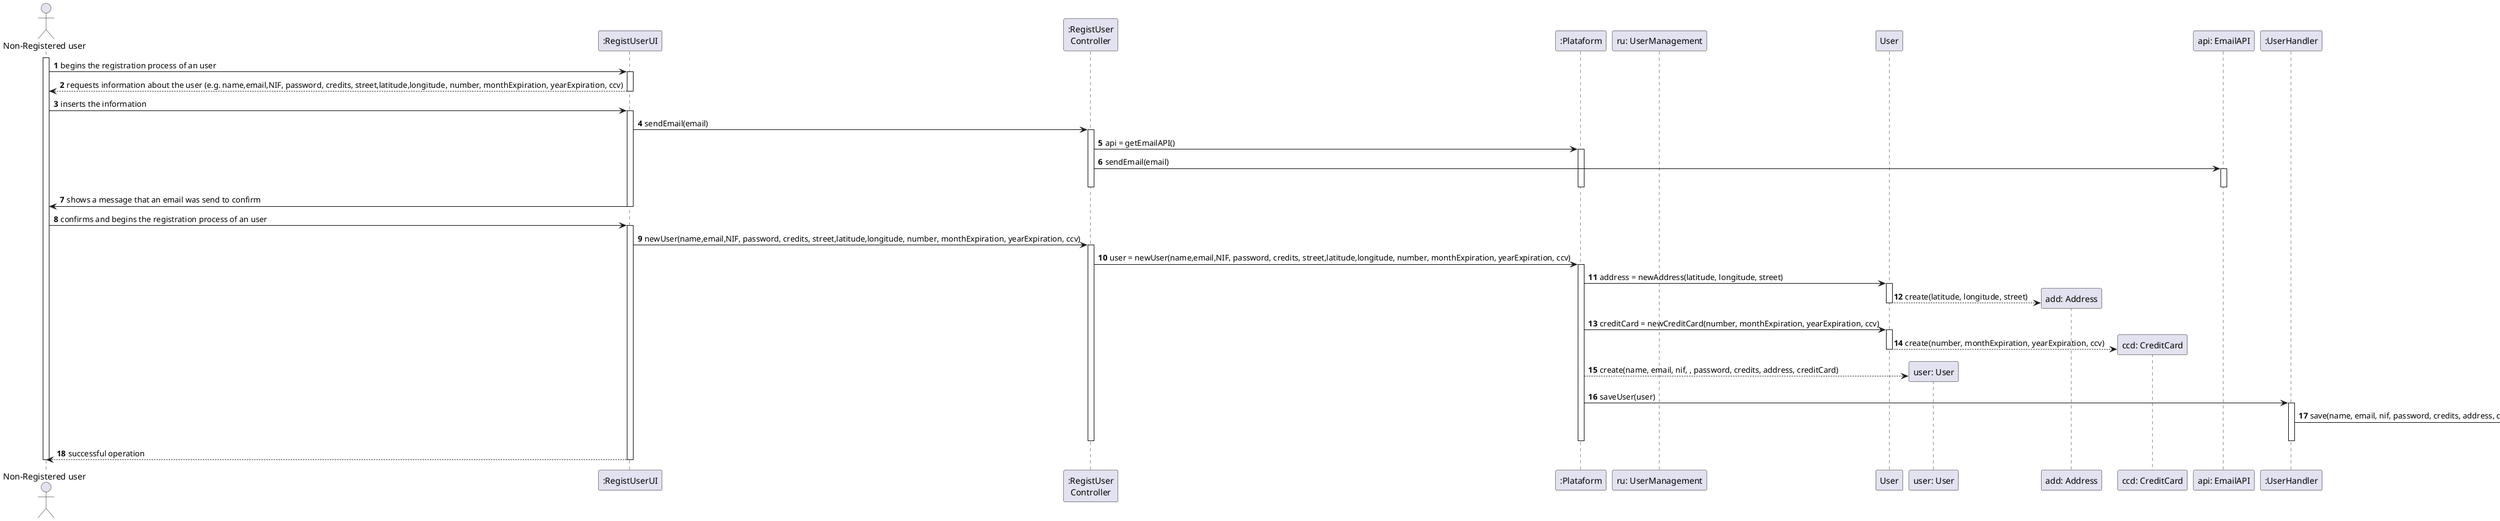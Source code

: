 @startuml
autonumber

actor "Non-Registered user" as ADM
participant ":RegistUserUI" as UI
participant ":RegistUser\nController" as CTRL
participant ":Plataform" as PLAT
participant "ru: UserManagement" as ORGS
participant "User" as _ORG
participant "user: User" as ORG
participant "add: Address" as ADD
participant "ccd: CreditCard" as CDD
participant "api: EmailAPI" as API
participant ":UserHandler" as USH
participant ":DataBase" as DBE


activate ADM
ADM -> UI : begins the registration process of an user
activate UI

UI --> ADM : requests information about the user (e.g. name,email,NIF, password, credits, street,latitude,longitude, number, monthExpiration, yearExpiration, ccv)
deactivate UI

ADM -> UI : inserts the information
activate UI
UI -> CTRL : sendEmail(email)
activate CTRL

CTRL -> PLAT : api = getEmailAPI()
activate PLAT
CTRL -> API: sendEmail(email)
activate API
deactivate API
deactivate PLAT
deactivate CTRL
UI -> ADM : shows a message that an email was send to confirm
deactivate UI

ADM -> UI : confirms and begins the registration process of an user
activate UI
UI -> CTRL : newUser(name,email,NIF, password, credits, street,latitude,longitude, number, monthExpiration, yearExpiration, ccv)
activate CTRL


CTRL -> PLAT: user = newUser(name,email,NIF, password, credits, street,latitude,longitude, number, monthExpiration, yearExpiration, ccv)
activate PLAT

PLAT -> _ORG: address = newAddress(latitude, longitude, street)
activate _ORG
_ORG --> ADD ** : create(latitude, longitude, street)
deactivate _ORG

PLAT -> _ORG: creditCard = newCreditCard(number, monthExpiration, yearExpiration, ccv)
activate _ORG
_ORG --> CDD ** : create(number, monthExpiration, yearExpiration, ccv)
deactivate _ORG

PLAT --> ORG ** : create(name, email, nif, , password, credits, address, creditCard)


PLAT -> USH: saveUser(user)
activate USH
USH -> DBE: save(name, email, nif, password, credits, address, creditCard)
activate DBE
deactivate PLAT
deactivate USH
deactivate DBE


deactivate CTRL
UI --> ADM : successful operation
deactivate UI

deactivate ADM
@enduml
